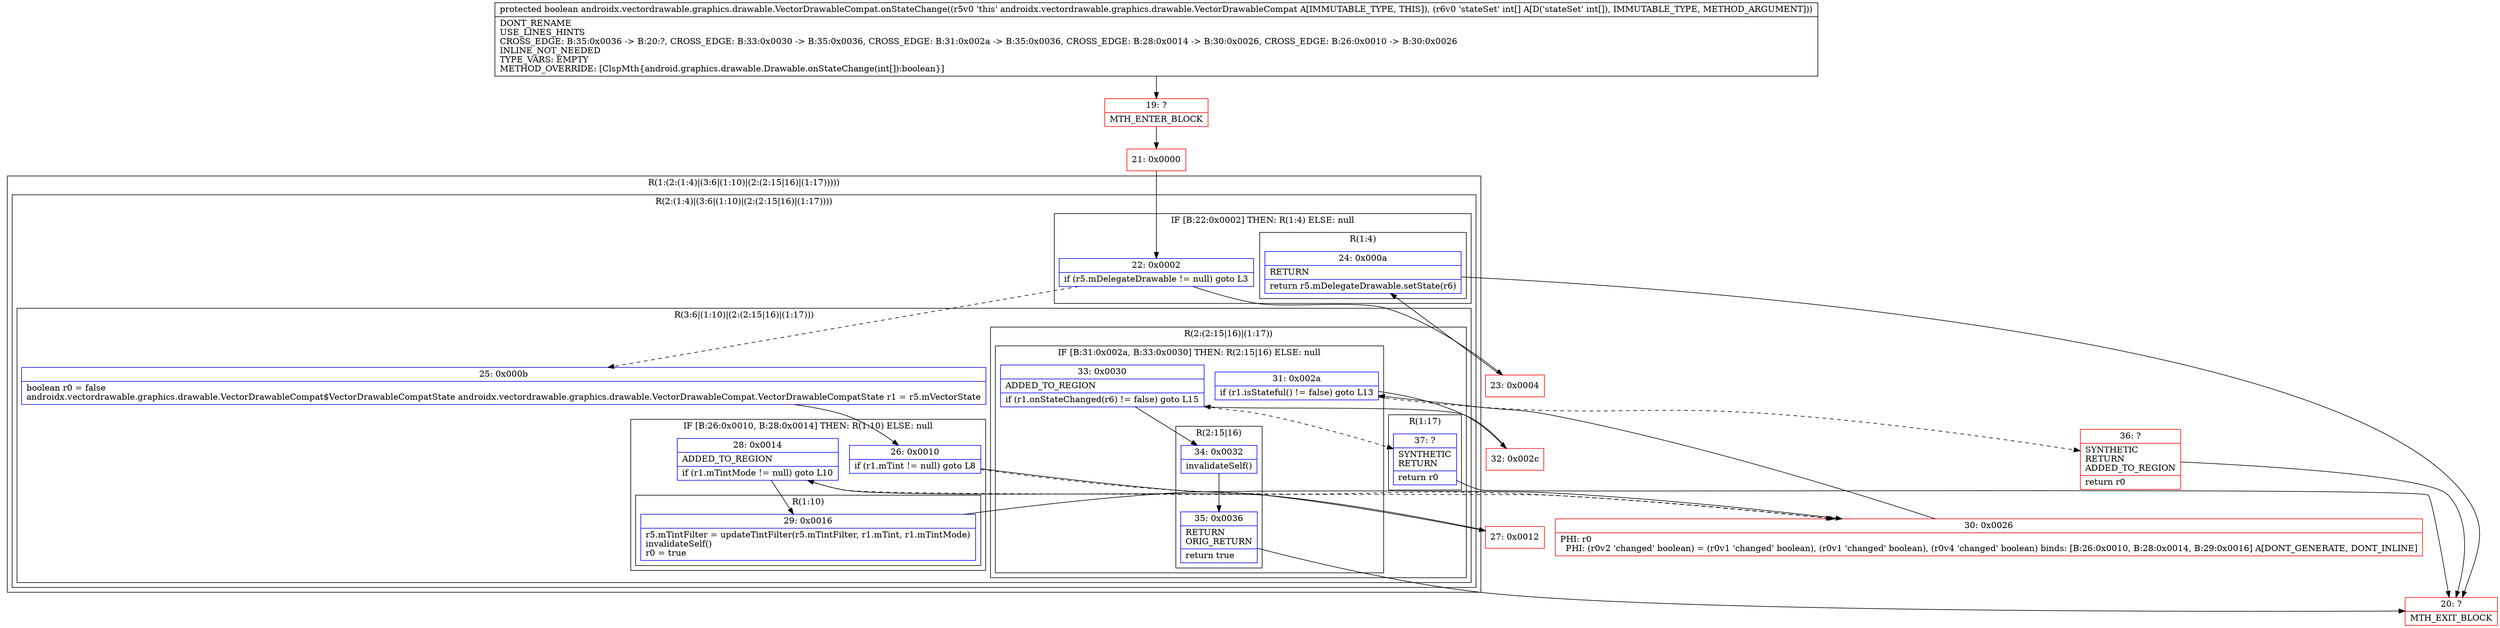 digraph "CFG forandroidx.vectordrawable.graphics.drawable.VectorDrawableCompat.onStateChange([I)Z" {
subgraph cluster_Region_1231766809 {
label = "R(1:(2:(1:4)|(3:6|(1:10)|(2:(2:15|16)|(1:17)))))";
node [shape=record,color=blue];
subgraph cluster_Region_591457519 {
label = "R(2:(1:4)|(3:6|(1:10)|(2:(2:15|16)|(1:17))))";
node [shape=record,color=blue];
subgraph cluster_IfRegion_2133167402 {
label = "IF [B:22:0x0002] THEN: R(1:4) ELSE: null";
node [shape=record,color=blue];
Node_22 [shape=record,label="{22\:\ 0x0002|if (r5.mDelegateDrawable != null) goto L3\l}"];
subgraph cluster_Region_440618746 {
label = "R(1:4)";
node [shape=record,color=blue];
Node_24 [shape=record,label="{24\:\ 0x000a|RETURN\l|return r5.mDelegateDrawable.setState(r6)\l}"];
}
}
subgraph cluster_Region_1875025468 {
label = "R(3:6|(1:10)|(2:(2:15|16)|(1:17)))";
node [shape=record,color=blue];
Node_25 [shape=record,label="{25\:\ 0x000b|boolean r0 = false\landroidx.vectordrawable.graphics.drawable.VectorDrawableCompat$VectorDrawableCompatState androidx.vectordrawable.graphics.drawable.VectorDrawableCompat.VectorDrawableCompatState r1 = r5.mVectorState\l}"];
subgraph cluster_IfRegion_1312206067 {
label = "IF [B:26:0x0010, B:28:0x0014] THEN: R(1:10) ELSE: null";
node [shape=record,color=blue];
Node_26 [shape=record,label="{26\:\ 0x0010|if (r1.mTint != null) goto L8\l}"];
Node_28 [shape=record,label="{28\:\ 0x0014|ADDED_TO_REGION\l|if (r1.mTintMode != null) goto L10\l}"];
subgraph cluster_Region_461628230 {
label = "R(1:10)";
node [shape=record,color=blue];
Node_29 [shape=record,label="{29\:\ 0x0016|r5.mTintFilter = updateTintFilter(r5.mTintFilter, r1.mTint, r1.mTintMode)\linvalidateSelf()\lr0 = true\l}"];
}
}
subgraph cluster_Region_152277798 {
label = "R(2:(2:15|16)|(1:17))";
node [shape=record,color=blue];
subgraph cluster_IfRegion_905902199 {
label = "IF [B:31:0x002a, B:33:0x0030] THEN: R(2:15|16) ELSE: null";
node [shape=record,color=blue];
Node_31 [shape=record,label="{31\:\ 0x002a|if (r1.isStateful() != false) goto L13\l}"];
Node_33 [shape=record,label="{33\:\ 0x0030|ADDED_TO_REGION\l|if (r1.onStateChanged(r6) != false) goto L15\l}"];
subgraph cluster_Region_756035967 {
label = "R(2:15|16)";
node [shape=record,color=blue];
Node_34 [shape=record,label="{34\:\ 0x0032|invalidateSelf()\l}"];
Node_35 [shape=record,label="{35\:\ 0x0036|RETURN\lORIG_RETURN\l|return true\l}"];
}
}
subgraph cluster_Region_1924346297 {
label = "R(1:17)";
node [shape=record,color=blue];
Node_37 [shape=record,label="{37\:\ ?|SYNTHETIC\lRETURN\l|return r0\l}"];
}
}
}
}
}
Node_19 [shape=record,color=red,label="{19\:\ ?|MTH_ENTER_BLOCK\l}"];
Node_21 [shape=record,color=red,label="{21\:\ 0x0000}"];
Node_23 [shape=record,color=red,label="{23\:\ 0x0004}"];
Node_20 [shape=record,color=red,label="{20\:\ ?|MTH_EXIT_BLOCK\l}"];
Node_27 [shape=record,color=red,label="{27\:\ 0x0012}"];
Node_30 [shape=record,color=red,label="{30\:\ 0x0026|PHI: r0 \l  PHI: (r0v2 'changed' boolean) = (r0v1 'changed' boolean), (r0v1 'changed' boolean), (r0v4 'changed' boolean) binds: [B:26:0x0010, B:28:0x0014, B:29:0x0016] A[DONT_GENERATE, DONT_INLINE]\l}"];
Node_32 [shape=record,color=red,label="{32\:\ 0x002c}"];
Node_36 [shape=record,color=red,label="{36\:\ ?|SYNTHETIC\lRETURN\lADDED_TO_REGION\l|return r0\l}"];
MethodNode[shape=record,label="{protected boolean androidx.vectordrawable.graphics.drawable.VectorDrawableCompat.onStateChange((r5v0 'this' androidx.vectordrawable.graphics.drawable.VectorDrawableCompat A[IMMUTABLE_TYPE, THIS]), (r6v0 'stateSet' int[] A[D('stateSet' int[]), IMMUTABLE_TYPE, METHOD_ARGUMENT]))  | DONT_RENAME\lUSE_LINES_HINTS\lCROSS_EDGE: B:35:0x0036 \-\> B:20:?, CROSS_EDGE: B:33:0x0030 \-\> B:35:0x0036, CROSS_EDGE: B:31:0x002a \-\> B:35:0x0036, CROSS_EDGE: B:28:0x0014 \-\> B:30:0x0026, CROSS_EDGE: B:26:0x0010 \-\> B:30:0x0026\lINLINE_NOT_NEEDED\lTYPE_VARS: EMPTY\lMETHOD_OVERRIDE: [ClspMth\{android.graphics.drawable.Drawable.onStateChange(int[]):boolean\}]\l}"];
MethodNode -> Node_19;Node_22 -> Node_23;
Node_22 -> Node_25[style=dashed];
Node_24 -> Node_20;
Node_25 -> Node_26;
Node_26 -> Node_27;
Node_26 -> Node_30[style=dashed];
Node_28 -> Node_29;
Node_28 -> Node_30[style=dashed];
Node_29 -> Node_30;
Node_31 -> Node_32;
Node_31 -> Node_36[style=dashed];
Node_33 -> Node_34;
Node_33 -> Node_37[style=dashed];
Node_34 -> Node_35;
Node_35 -> Node_20;
Node_37 -> Node_20;
Node_19 -> Node_21;
Node_21 -> Node_22;
Node_23 -> Node_24;
Node_27 -> Node_28;
Node_30 -> Node_31;
Node_32 -> Node_33;
Node_36 -> Node_20;
}

